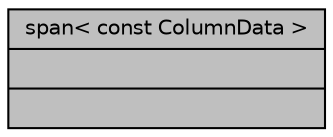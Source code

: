 digraph "span&lt; const ColumnData &gt;"
{
 // INTERACTIVE_SVG=YES
  bgcolor="transparent";
  edge [fontname="Helvetica",fontsize="10",labelfontname="Helvetica",labelfontsize="10"];
  node [fontname="Helvetica",fontsize="10",shape=record];
  Node1 [label="{span\< const ColumnData \>\n||}",height=0.2,width=0.4,color="black", fillcolor="grey75", style="filled", fontcolor="black"];
}
